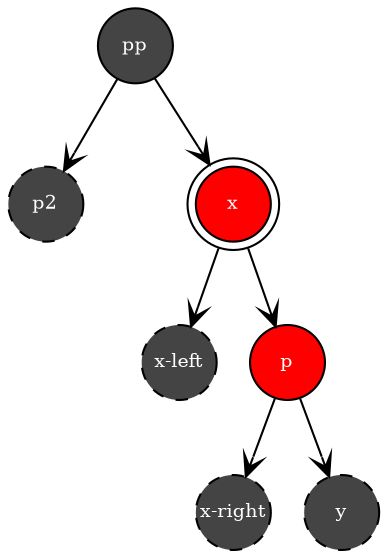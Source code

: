 digraph G {
    graph [nodesep=0.1]
    node [shape=circle style="filled" fillcolor="#444444" fontcolor="white" fontsize=9 fixedsize=true]
    edge [arrowhead=vee]        
    
    p2  [style="dashed,filled"]
    _pp [group=pp style=invis]    
    x   [group=x shape=doublecircle fillcolor="red"]

    x_L [style="dashed,filled" label="x-left"]
    _x  [group=x label="" width=0 style=invis]
    p   [group=p fillcolor="red"]

    x_R [style="dashed,filled" label="x-right"]
    _p  [group=p label="" width=0 style=invis]
    y   [style="dashed,filled"]
    
    pp -> p2
    pp -> _pp [style=invis]
    pp -> x

    x -> x_L
    x -> _x  [style=invis]
    x -> p
    
    p -> x_R
    p -> _p [style=invis]
    p -> y
}